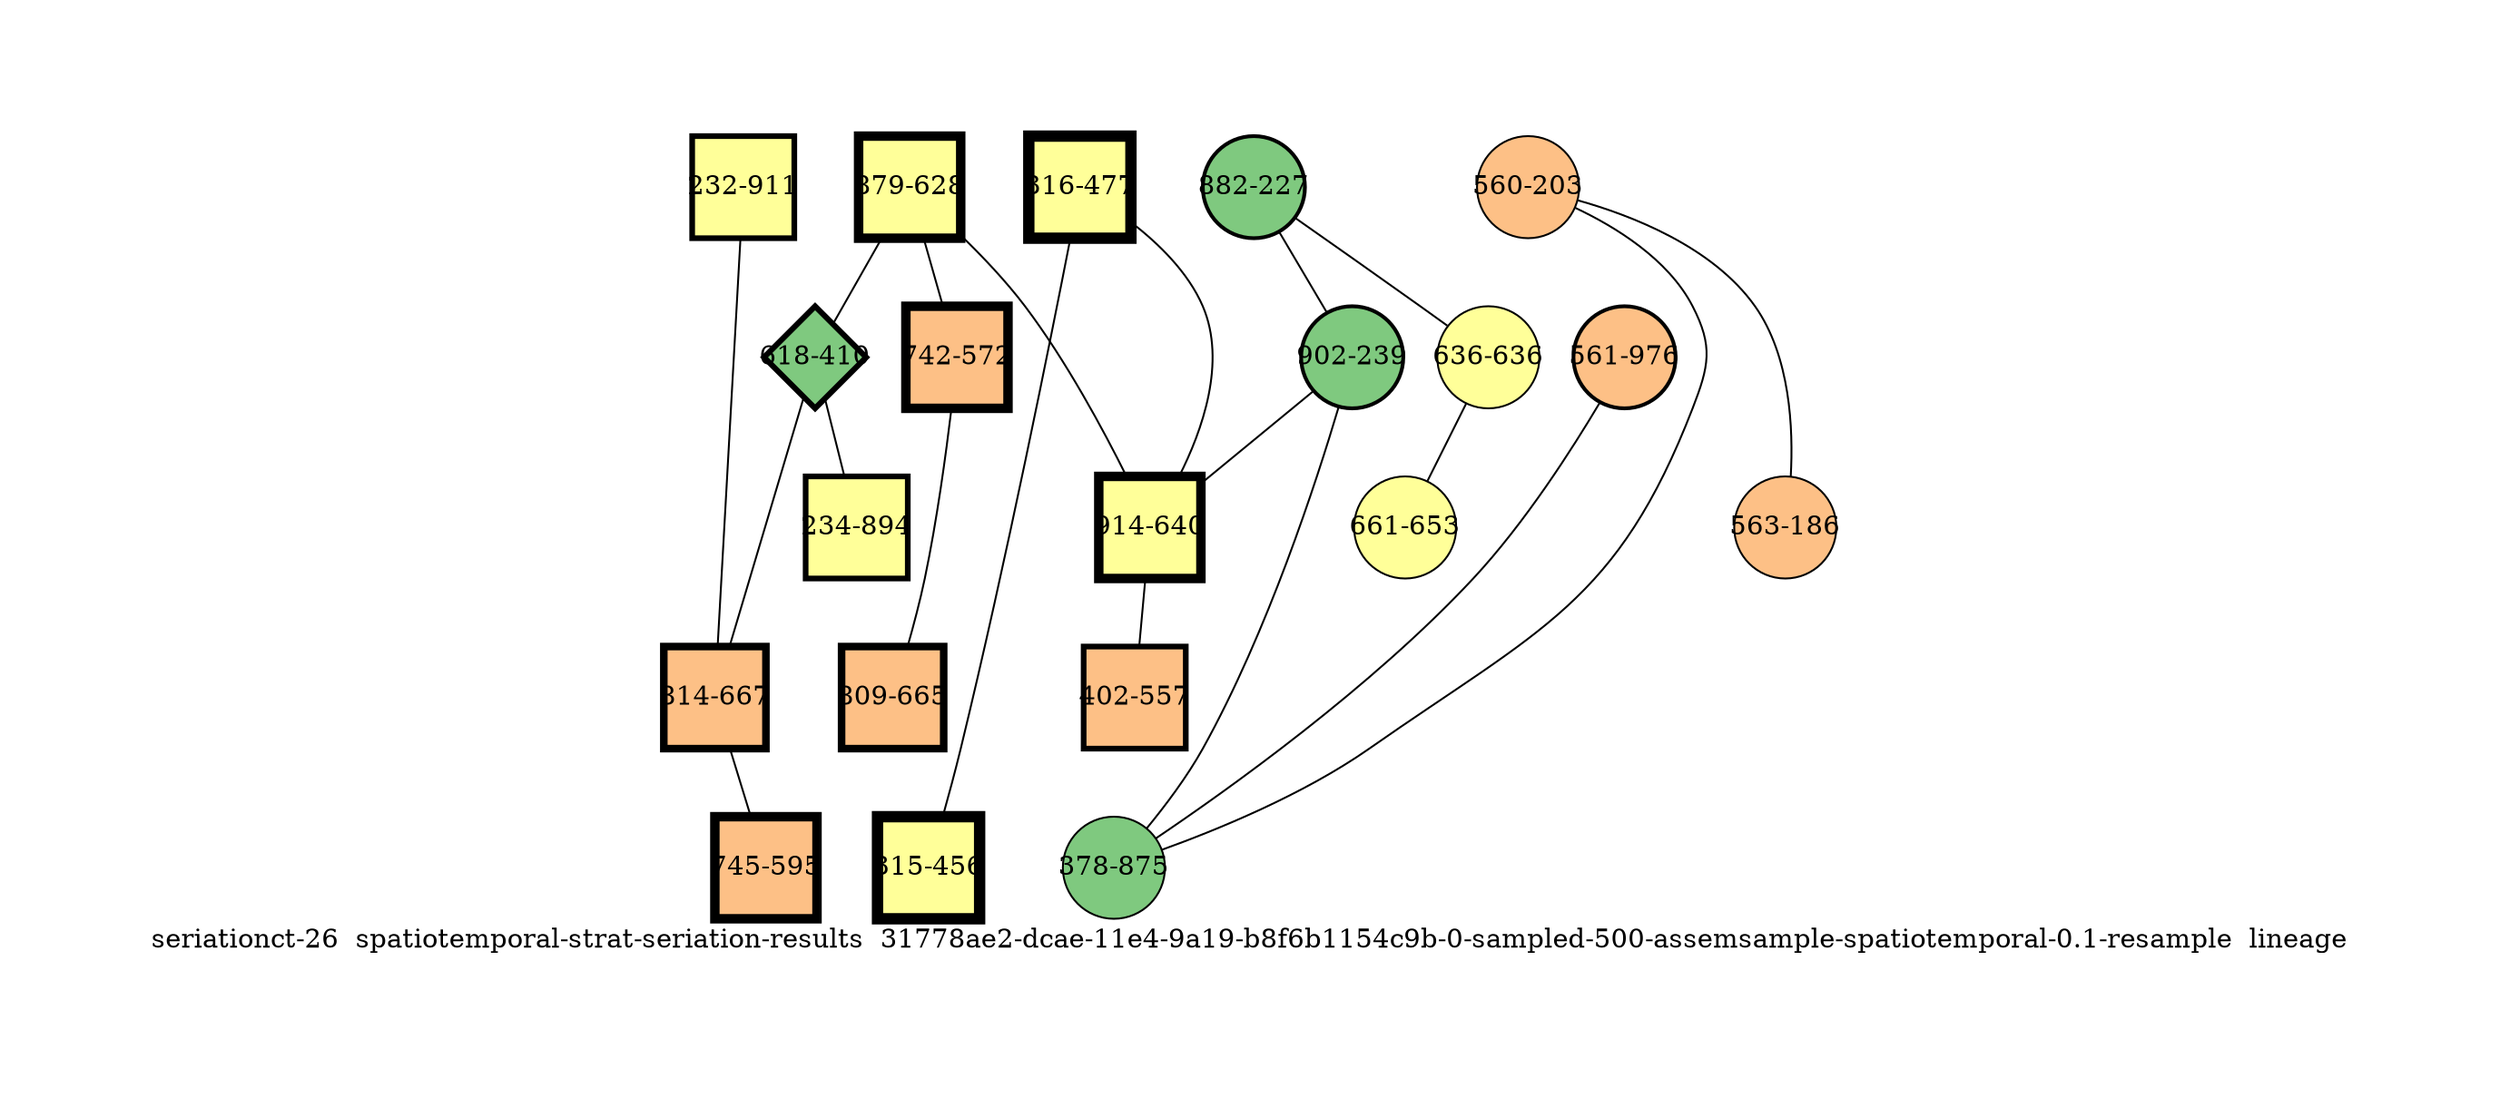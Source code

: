 strict graph "seriationct-26  spatiotemporal-strat-seriation-results  31778ae2-dcae-11e4-9a19-b8f6b1154c9b-0-sampled-500-assemsample-spatiotemporal-0.1-resample  lineage" {
labelloc=b;
ratio=auto;
pad="1.0";
label="seriationct-26  spatiotemporal-strat-seriation-results  31778ae2-dcae-11e4-9a19-b8f6b1154c9b-0-sampled-500-assemsample-spatiotemporal-0.1-resample  lineage";
node [width="0.75", style=filled, fixedsize=true, height="0.75", shape=circle, label=""];
0 [xCoordinate="628.0", appears_in_slice=5, yCoordinate="879.0", colorscheme=accent6, lineage_id=1, short_label="879-628", label="879-628", shape=square, cluster_id=3, fillcolor=4, size="500.0", id=13, penwidth="5.0"];
1 [xCoordinate="227.0", appears_in_slice=2, yCoordinate="882.0", colorscheme=accent6, lineage_id=0, short_label="882-227", label="882-227", shape=circle, cluster_id=0, fillcolor=1, size="500.0", id=11, penwidth="2.0"];
2 [xCoordinate="477.0", appears_in_slice=6, yCoordinate="316.0", colorscheme=accent6, lineage_id=1, short_label="316-477", label="316-477", shape=square, cluster_id=3, fillcolor=4, size="500.0", id=2, penwidth="6.0"];
3 [xCoordinate="636.0", appears_in_slice=1, yCoordinate="636.0", colorscheme=accent6, lineage_id=0, short_label="636-636", label="636-636", shape=circle, cluster_id=3, fillcolor=4, size="500.0", id=17, penwidth="1.0"];
4 [xCoordinate="239.0", appears_in_slice=2, yCoordinate="902.0", colorscheme=accent6, lineage_id=0, short_label="902-239", label="902-239", shape=circle, cluster_id=0, fillcolor=1, size="500.0", id=3, penwidth="2.0"];
5 [xCoordinate="410.0", appears_in_slice=3, yCoordinate="618.0", colorscheme=accent6, lineage_id=2, short_label="618-410", label="618-410", shape=diamond, cluster_id=0, fillcolor=1, size="500.0", id=9, penwidth="3.0"];
6 [xCoordinate="572.0", appears_in_slice=5, yCoordinate="742.0", colorscheme=accent6, lineage_id=1, short_label="742-572", label="742-572", shape=square, cluster_id=2, fillcolor=3, size="500.0", id=5, penwidth="5.0"];
7 [xCoordinate="640.0", appears_in_slice=5, yCoordinate="914.0", colorscheme=accent6, lineage_id=1, short_label="914-640", label="914-640", shape=square, cluster_id=3, fillcolor=4, size="500.0", id=6, penwidth="5.0"];
8 [xCoordinate="456.0", appears_in_slice=6, yCoordinate="315.0", colorscheme=accent6, lineage_id=1, short_label="315-456", label="315-456", shape=square, cluster_id=3, fillcolor=4, size="500.0", id=7, penwidth="6.0"];
9 [xCoordinate="203.0", appears_in_slice=1, yCoordinate="560.0", colorscheme=accent6, lineage_id=0, short_label="560-203", label="560-203", shape=circle, cluster_id=2, fillcolor=3, size="500.0", id=8, penwidth="1.0"];
10 [xCoordinate="911.0", appears_in_slice=3, yCoordinate="232.0", colorscheme=accent6, lineage_id=1, short_label="232-911", label="232-911", shape=square, cluster_id=3, fillcolor=4, size="500.0", id=4, penwidth="3.0"];
11 [xCoordinate="976.0", appears_in_slice=2, yCoordinate="561.0", colorscheme=accent6, lineage_id=0, short_label="561-976", label="561-976", shape=circle, cluster_id=2, fillcolor=3, size="500.0", id=10, penwidth="2.0"];
12 [xCoordinate="894.0", appears_in_slice=3, yCoordinate="234.0", colorscheme=accent6, lineage_id=1, short_label="234-894", label="234-894", shape=square, cluster_id=3, fillcolor=4, size="500.0", id=0, penwidth="3.0"];
13 [xCoordinate="186.0", appears_in_slice=1, yCoordinate="563.0", colorscheme=accent6, lineage_id=0, short_label="563-186", label="563-186", shape=circle, cluster_id=2, fillcolor=3, size="500.0", id=12, penwidth="1.0"];
14 [xCoordinate="665.0", appears_in_slice=4, yCoordinate="809.0", colorscheme=accent6, lineage_id=1, short_label="809-665", label="809-665", shape=square, cluster_id=2, fillcolor=3, size="500.0", id=1, penwidth="4.0"];
15 [xCoordinate="557.0", appears_in_slice=3, yCoordinate="402.0", colorscheme=accent6, lineage_id=1, short_label="402-557", label="402-557", shape=square, cluster_id=2, fillcolor=3, size="500.0", id=14, penwidth="3.0"];
16 [xCoordinate="875.0", appears_in_slice=1, yCoordinate="378.0", colorscheme=accent6, lineage_id=0, short_label="378-875", label="378-875", shape=circle, cluster_id=0, fillcolor=1, size="500.0", id=15, penwidth="1.0"];
17 [xCoordinate="653.0", appears_in_slice=1, yCoordinate="661.0", colorscheme=accent6, lineage_id=0, short_label="661-653", label="661-653", shape=circle, cluster_id=3, fillcolor=4, size="500.0", id=16, penwidth="1.0"];
18 [xCoordinate="667.0", appears_in_slice=4, yCoordinate="814.0", colorscheme=accent6, lineage_id=1, short_label="814-667", label="814-667", shape=square, cluster_id=2, fillcolor=3, size="500.0", id=18, penwidth="4.0"];
19 [xCoordinate="595.0", appears_in_slice=5, yCoordinate="745.0", colorscheme=accent6, lineage_id=1, short_label="745-595", label="745-595", shape=square, cluster_id=2, fillcolor=3, size="500.0", id=19, penwidth="5.0"];
0 -- 5  [inverseweight="5.80141664685", weight="0.172371691411"];
0 -- 6  [inverseweight="16.2736138726", weight="0.0614491659829"];
0 -- 7  [inverseweight="3.09860482642", weight="0.322725889882"];
1 -- 3  [inverseweight="3.33244479984", weight="0.300079989336"];
1 -- 4  [inverseweight="3.19008886052", weight="0.313470891791"];
2 -- 8  [inverseweight="23.6756861905", weight="0.0422374241639"];
2 -- 7  [inverseweight="1.25356204314", weight="0.797726770267"];
3 -- 17  [inverseweight="19.7642353761", weight="0.0505964425627"];
4 -- 16  [inverseweight="2.33746963939", weight="0.427813043279"];
4 -- 7  [inverseweight="1.71597534603", weight="0.582758955315"];
5 -- 18  [inverseweight="4.29727106802", weight="0.232705822875"];
5 -- 12  [inverseweight="13.0321508786", weight="0.076733304373"];
6 -- 14  [inverseweight="3.87166720306", weight="0.258286662451"];
7 -- 15  [inverseweight="1.93293833264", weight="0.517347078855"];
9 -- 16  [inverseweight="3.07344786279", weight="0.325367484546"];
9 -- 13  [inverseweight="16.0872363022", weight="0.0621610810717"];
10 -- 18  [inverseweight="2.02596918197", weight="0.493590923742"];
11 -- 16  [inverseweight="1.77423250439", weight="0.563623988134"];
18 -- 19  [inverseweight="4.50798168566", weight="0.221828762788"];
}
